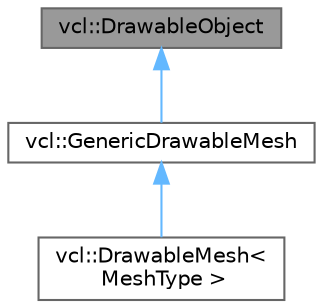 digraph "vcl::DrawableObject"
{
 // LATEX_PDF_SIZE
  bgcolor="transparent";
  edge [fontname=Helvetica,fontsize=10,labelfontname=Helvetica,labelfontsize=10];
  node [fontname=Helvetica,fontsize=10,shape=box,height=0.2,width=0.4];
  Node1 [label="vcl::DrawableObject",height=0.2,width=0.4,color="gray40", fillcolor="grey60", style="filled", fontcolor="black",tooltip=" "];
  Node1 -> Node2 [dir="back",color="steelblue1",style="solid"];
  Node2 [label="vcl::GenericDrawableMesh",height=0.2,width=0.4,color="gray40", fillcolor="white", style="filled",URL="$classvcl_1_1GenericDrawableMesh.html",tooltip=" "];
  Node2 -> Node3 [dir="back",color="steelblue1",style="solid"];
  Node3 [label="vcl::DrawableMesh\<\l MeshType \>",height=0.2,width=0.4,color="gray40", fillcolor="white", style="filled",URL="$classvcl_1_1DrawableMesh.html",tooltip=" "];
}
